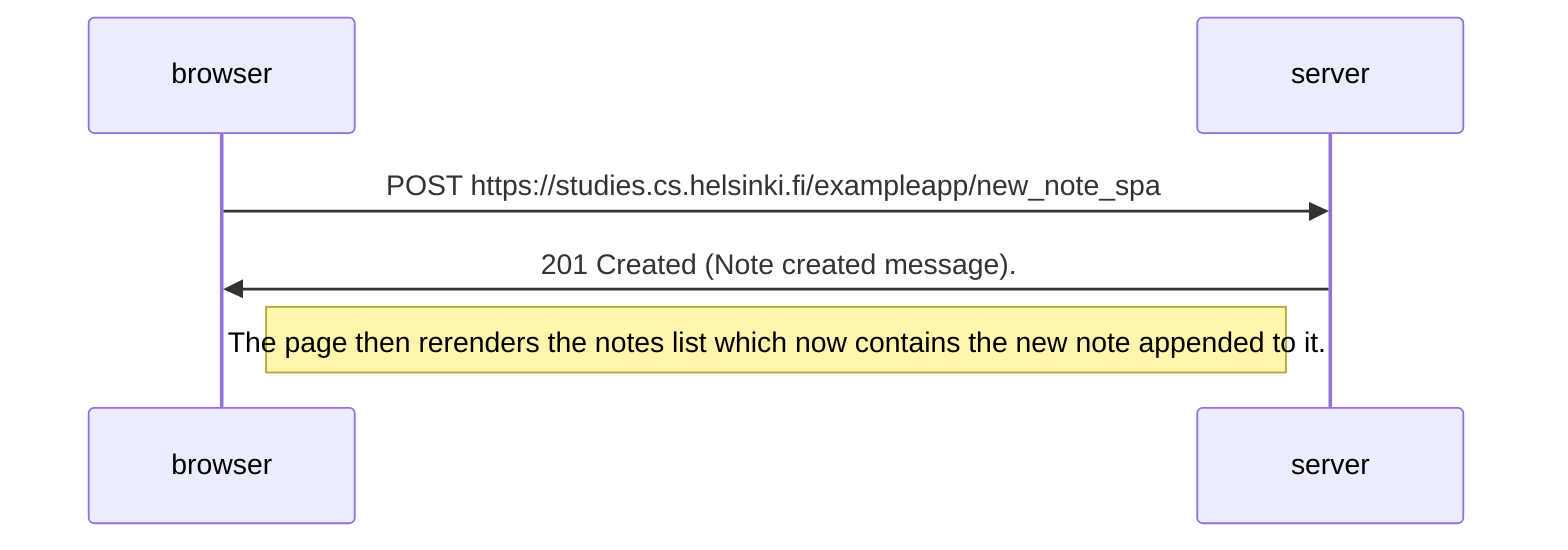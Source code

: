 sequenceDiagram
    participant browser
    participant server

    browser->>server: POST https://studies.cs.helsinki.fi/exampleapp/new_note_spa
    server->>browser: 201 Created (Note created message).

    Note right of browser : The page then rerenders the notes list which now contains the new note appended to it.